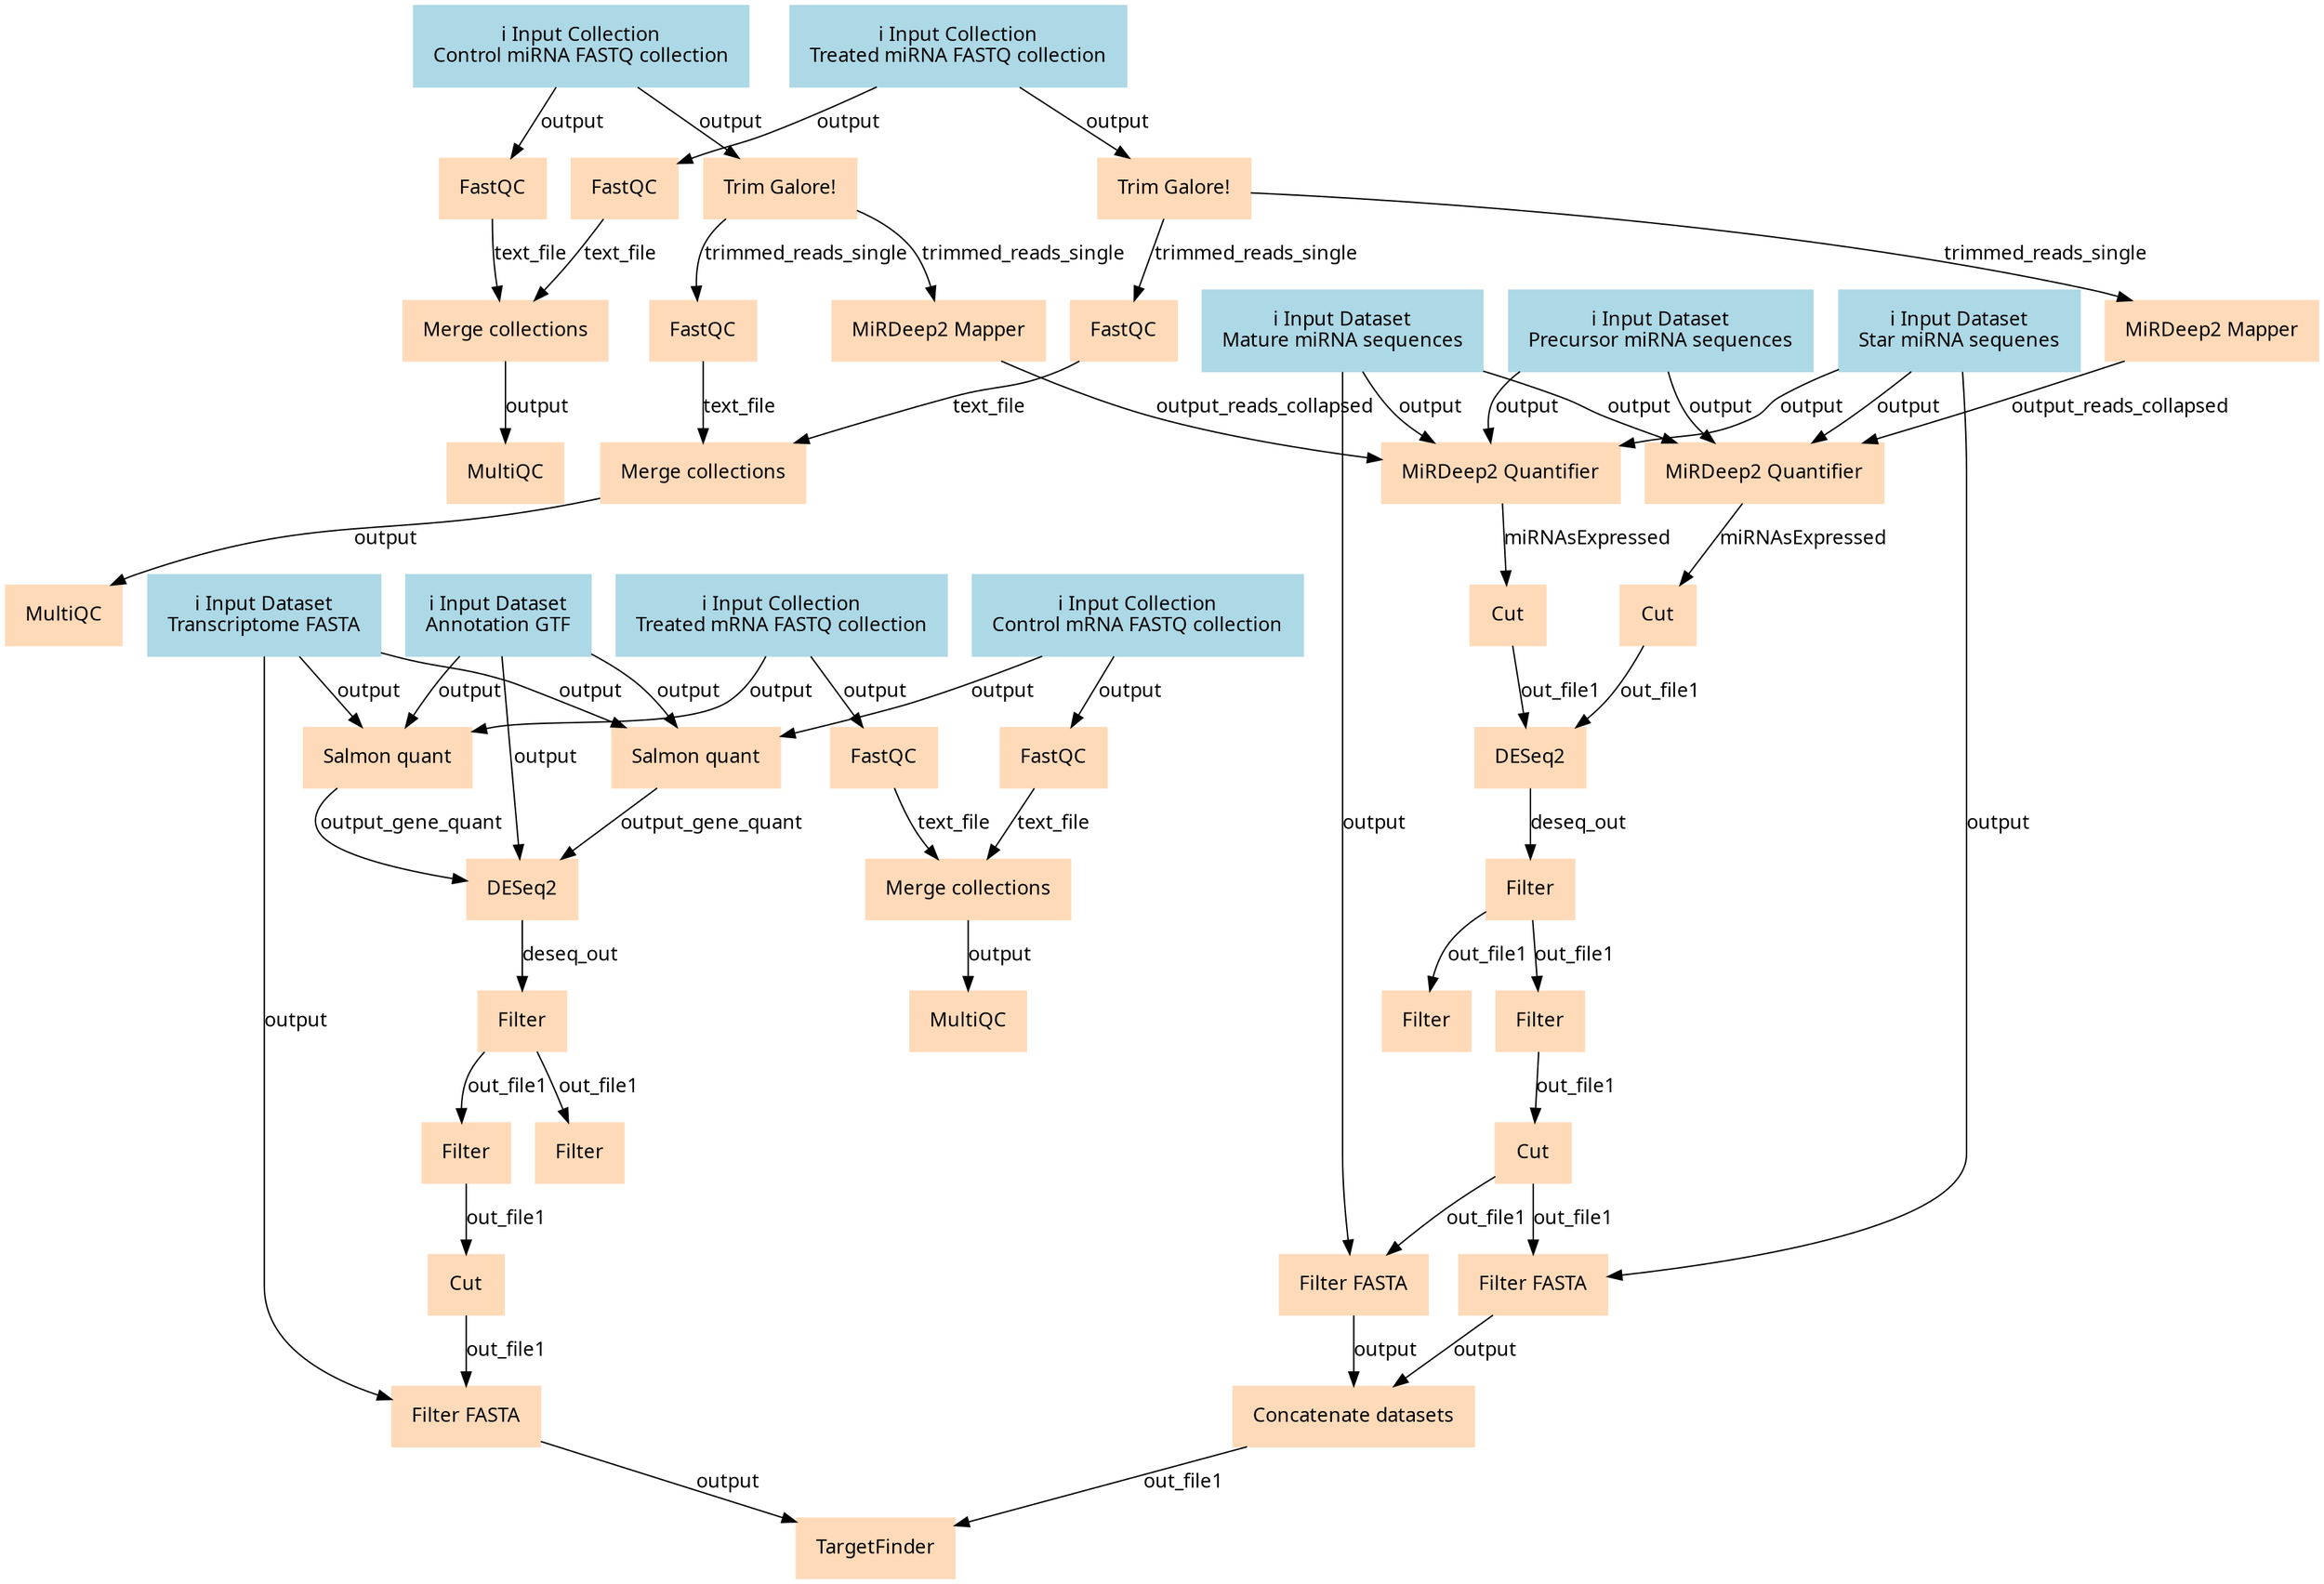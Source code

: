 digraph main {
  node [fontname="Atkinson Hyperlegible", shape=box, color=white,style=filled,color=peachpuff,margin="0.2,0.2"];
  edge [fontname="Atkinson Hyperlegible"];
  0[color=lightblue,label="ℹ️ Input Collection\nControl miRNA FASTQ collection"]
  1[color=lightblue,label="ℹ️ Input Collection\nTreated miRNA FASTQ collection"]
  2[color=lightblue,label="ℹ️ Input Collection\nTreated mRNA FASTQ collection"]
  3[color=lightblue,label="ℹ️ Input Dataset\nPrecursor miRNA sequences"]
  4[color=lightblue,label="ℹ️ Input Collection\nControl mRNA FASTQ collection"]
  5[color=lightblue,label="ℹ️ Input Dataset\nTranscriptome FASTA"]
  6[color=lightblue,label="ℹ️ Input Dataset\nAnnotation GTF"]
  7[color=lightblue,label="ℹ️ Input Dataset\nMature miRNA sequences"]
  8[color=lightblue,label="ℹ️ Input Dataset\nStar miRNA sequenes"]
  9[label="FastQC"]
  0 -> 9 [label="output"]
  10[label="Trim Galore!"]
  0 -> 10 [label="output"]
  11[label="FastQC"]
  1 -> 11 [label="output"]
  12[label="Trim Galore!"]
  1 -> 12 [label="output"]
  13[label="FastQC"]
  2 -> 13 [label="output"]
  14[label="FastQC"]
  4 -> 14 [label="output"]
  15[label="Salmon quant"]
  6 -> 15 [label="output"]
  2 -> 15 [label="output"]
  5 -> 15 [label="output"]
  16[label="Salmon quant"]
  6 -> 16 [label="output"]
  4 -> 16 [label="output"]
  5 -> 16 [label="output"]
  17[label="FastQC"]
  10 -> 17 [label="trimmed_reads_single"]
  18[label="MiRDeep2 Mapper"]
  10 -> 18 [label="trimmed_reads_single"]
  19[label="Merge collections"]
  11 -> 19 [label="text_file"]
  9 -> 19 [label="text_file"]
  20[label="FastQC"]
  12 -> 20 [label="trimmed_reads_single"]
  21[label="MiRDeep2 Mapper"]
  12 -> 21 [label="trimmed_reads_single"]
  22[label="Merge collections"]
  13 -> 22 [label="text_file"]
  14 -> 22 [label="text_file"]
  23[label="DESeq2"]
  15 -> 23 [label="output_gene_quant"]
  16 -> 23 [label="output_gene_quant"]
  6 -> 23 [label="output"]
  24[label="MiRDeep2 Quantifier"]
  7 -> 24 [label="output"]
  3 -> 24 [label="output"]
  18 -> 24 [label="output_reads_collapsed"]
  8 -> 24 [label="output"]
  25[label="MultiQC"]
  19 -> 25 [label="output"]
  26[label="Merge collections"]
  20 -> 26 [label="text_file"]
  17 -> 26 [label="text_file"]
  27[label="MiRDeep2 Quantifier"]
  7 -> 27 [label="output"]
  3 -> 27 [label="output"]
  21 -> 27 [label="output_reads_collapsed"]
  8 -> 27 [label="output"]
  28[label="MultiQC"]
  22 -> 28 [label="output"]
  29[label="Filter"]
  23 -> 29 [label="deseq_out"]
  30[label="Cut"]
  24 -> 30 [label="miRNAsExpressed"]
  31[label="MultiQC"]
  26 -> 31 [label="output"]
  32[label="Cut"]
  27 -> 32 [label="miRNAsExpressed"]
  33[label="Filter"]
  29 -> 33 [label="out_file1"]
  34[label="Filter"]
  29 -> 34 [label="out_file1"]
  35[label="DESeq2"]
  32 -> 35 [label="out_file1"]
  30 -> 35 [label="out_file1"]
  36[label="Cut"]
  34 -> 36 [label="out_file1"]
  37[label="Filter"]
  35 -> 37 [label="deseq_out"]
  38[label="Filter FASTA"]
  36 -> 38 [label="out_file1"]
  5 -> 38 [label="output"]
  39[label="Filter"]
  37 -> 39 [label="out_file1"]
  40[label="Filter"]
  37 -> 40 [label="out_file1"]
  41[label="Cut"]
  40 -> 41 [label="out_file1"]
  42[label="Filter FASTA"]
  41 -> 42 [label="out_file1"]
  8 -> 42 [label="output"]
  43[label="Filter FASTA"]
  41 -> 43 [label="out_file1"]
  7 -> 43 [label="output"]
  44[label="Concatenate datasets"]
  43 -> 44 [label="output"]
  42 -> 44 [label="output"]
  45[label="TargetFinder"]
  38 -> 45 [label="output"]
  44 -> 45 [label="out_file1"]
}